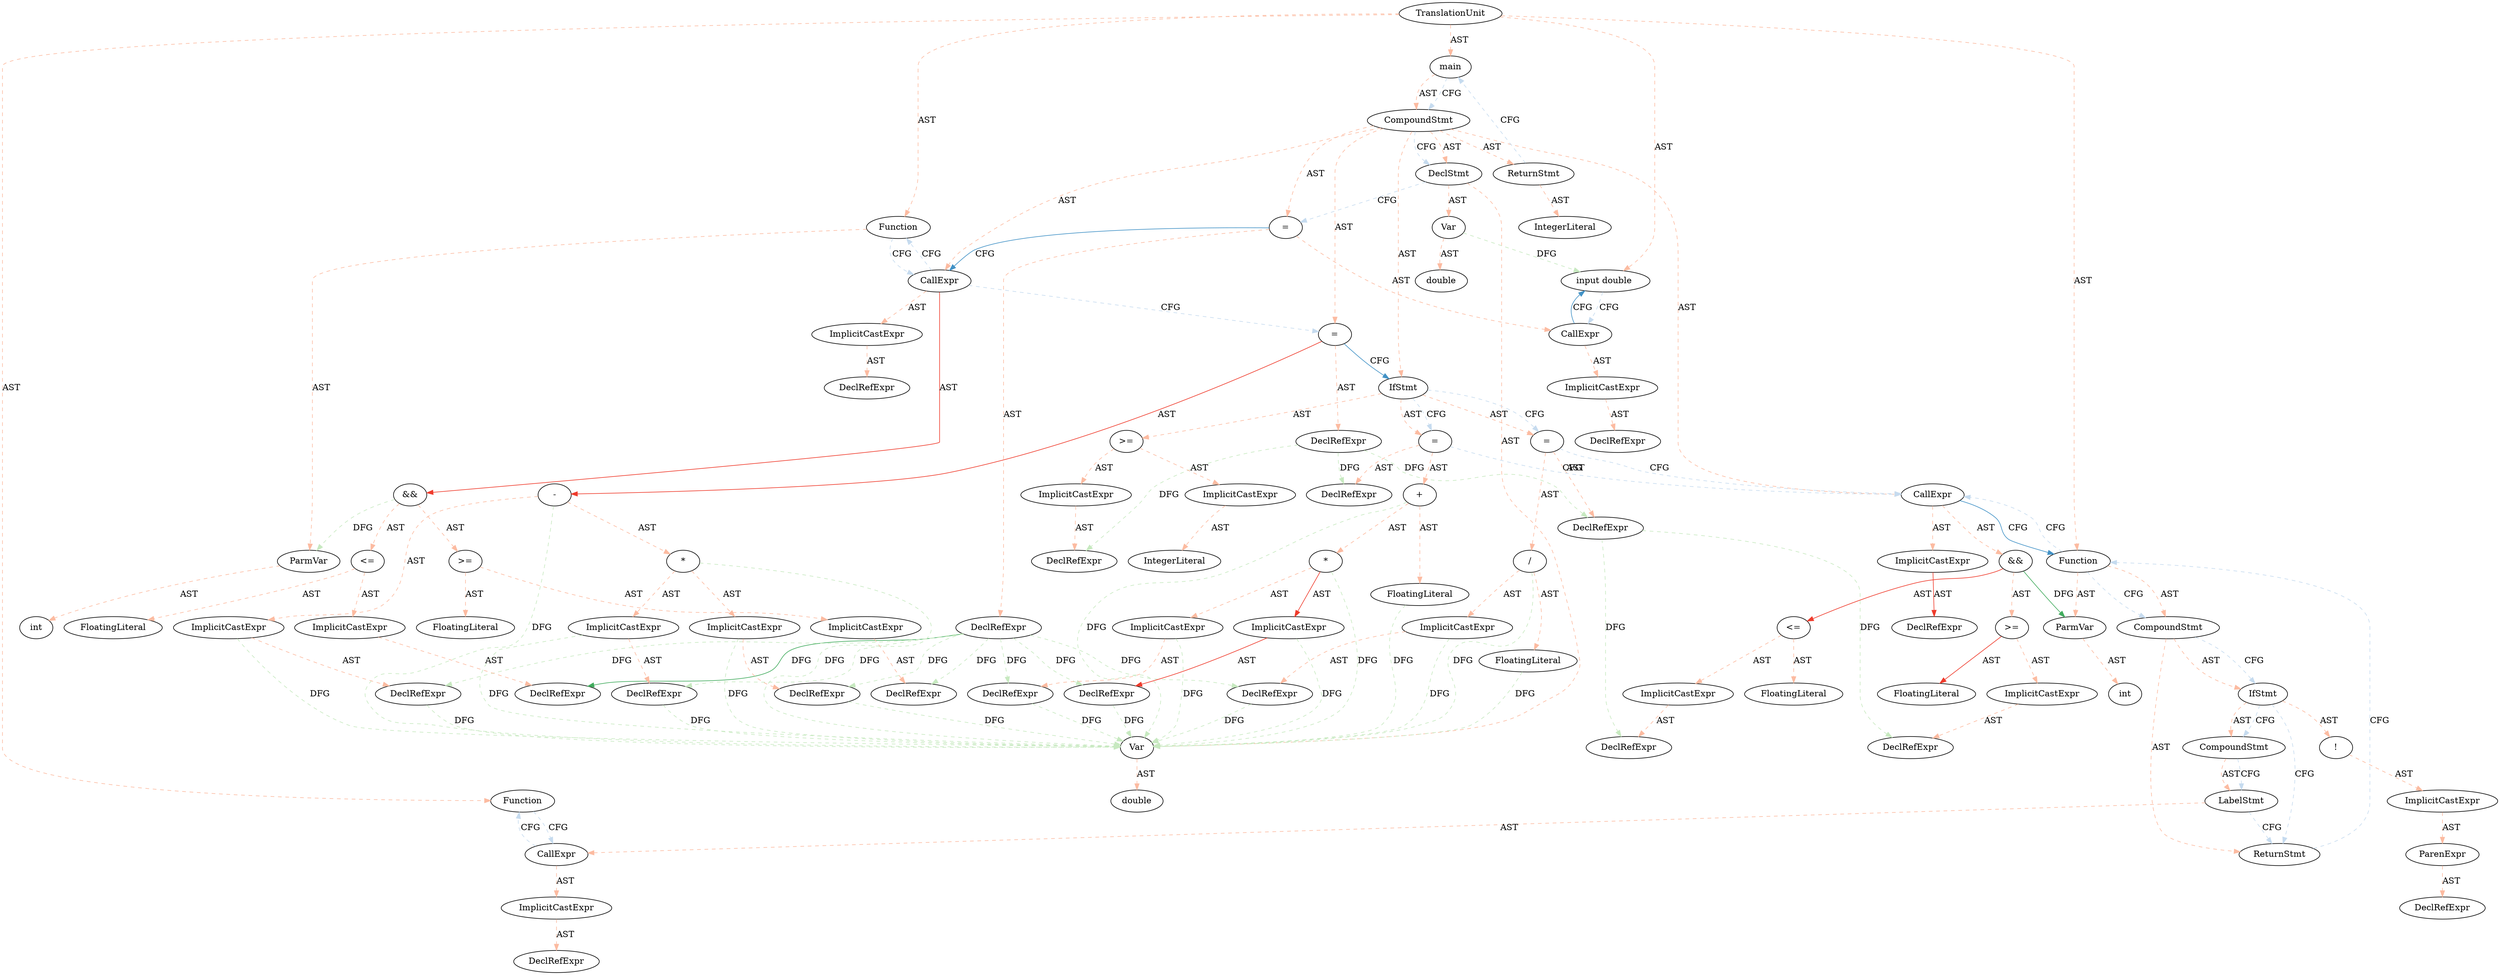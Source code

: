 digraph "" {
	node [label="\N"];
	0	[label=TranslationUnit];
	1	[label=Function];
	0 -> 1	[key=0,
		color=3,
		colorscheme=reds8,
		label=AST,
		style=dashed];
	2	[label="input double "];
	0 -> 2	[key=0,
		color=3,
		colorscheme=reds8,
		label=AST,
		style=dashed];
	3	[label=Function];
	0 -> 3	[key=0,
		color=3,
		colorscheme=reds8,
		label=AST,
		style=dashed];
	6	[label=Function];
	0 -> 6	[key=0,
		color=3,
		colorscheme=reds8,
		label=AST,
		style=dashed];
	21	[label=main];
	0 -> 21	[key=0,
		color=3,
		colorscheme=reds8,
		label=AST,
		style=dashed];
	17	[label=CallExpr];
	1 -> 17	[key=0,
		color=3,
		colorscheme=blues8,
		label=CFG,
		style=dashed];
	30	[label=CallExpr];
	2 -> 30	[key=0,
		color=3,
		colorscheme=blues8,
		label=CFG,
		style=dashed];
	4	[label=ParmVar];
	3 -> 4	[key=0,
		color=3,
		colorscheme=reds8,
		label=AST,
		style=dashed];
	33	[label=CallExpr];
	3 -> 33	[key=0,
		color=3,
		colorscheme=blues8,
		label=CFG,
		style=dashed];
	5	[label=int];
	4 -> 5	[key=0,
		color=3,
		colorscheme=reds8,
		label=AST,
		style=dashed];
	7	[label=ParmVar];
	6 -> 7	[key=0,
		color=3,
		colorscheme=reds8,
		label=AST,
		style=dashed];
	9	[label=CompoundStmt];
	6 -> 9	[key=0,
		color=3,
		colorscheme=reds8,
		label=AST,
		style=dashed];
	6 -> 9	[key=1,
		color=3,
		colorscheme=blues8,
		label=CFG,
		style=dashed];
	76	[label=CallExpr];
	6 -> 76	[key=0,
		color=3,
		colorscheme=blues8,
		label=CFG,
		style=dashed];
	8	[label=int];
	7 -> 8	[key=0,
		color=3,
		colorscheme=reds8,
		label=AST,
		style=dashed];
	10	[label=IfStmt];
	9 -> 10	[key=0,
		color=3,
		colorscheme=reds8,
		label=AST,
		style=dashed];
	9 -> 10	[key=1,
		color=3,
		colorscheme=blues8,
		label=CFG,
		style=dashed];
	20	[label=ReturnStmt];
	9 -> 20	[key=0,
		color=3,
		colorscheme=reds8,
		label=AST,
		style=dashed];
	11	[label="!"];
	10 -> 11	[key=0,
		color=3,
		colorscheme=reds8,
		label=AST,
		style=dashed];
	15	[label=CompoundStmt];
	10 -> 15	[key=0,
		color=3,
		colorscheme=reds8,
		label=AST,
		style=dashed];
	10 -> 15	[key=1,
		color=3,
		colorscheme=blues8,
		label=CFG,
		style=dashed];
	10 -> 20	[key=0,
		color=3,
		colorscheme=blues8,
		label=CFG,
		style=dashed];
	12	[label=ImplicitCastExpr];
	11 -> 12	[key=0,
		color=3,
		colorscheme=reds8,
		label=AST,
		style=dashed];
	13	[label=ParenExpr];
	12 -> 13	[key=0,
		color=3,
		colorscheme=reds8,
		label=AST,
		style=dashed];
	14	[label=DeclRefExpr];
	13 -> 14	[key=0,
		color=3,
		colorscheme=reds8,
		label=AST,
		style=dashed];
	16	[label=LabelStmt];
	15 -> 16	[key=0,
		color=3,
		colorscheme=reds8,
		label=AST,
		style=dashed];
	15 -> 16	[key=1,
		color=3,
		colorscheme=blues8,
		label=CFG,
		style=dashed];
	16 -> 17	[key=0,
		color=3,
		colorscheme=reds8,
		label=AST,
		style=dashed];
	16 -> 20	[key=0,
		color=3,
		colorscheme=blues8,
		label=CFG,
		style=dashed];
	17 -> 1	[key=0,
		color=3,
		colorscheme=blues8,
		label=CFG,
		style=dashed];
	18	[label=ImplicitCastExpr];
	17 -> 18	[key=0,
		color=3,
		colorscheme=reds8,
		label=AST,
		style=dashed];
	19	[label=DeclRefExpr];
	18 -> 19	[key=0,
		color=3,
		colorscheme=reds8,
		label=AST,
		style=dashed];
	20 -> 6	[key=0,
		color=3,
		colorscheme=blues8,
		label=CFG,
		style=dashed];
	22	[label=CompoundStmt];
	21 -> 22	[key=0,
		color=3,
		colorscheme=reds8,
		label=AST,
		style=dashed];
	21 -> 22	[key=1,
		color=3,
		colorscheme=blues8,
		label=CFG,
		style=dashed];
	23	[label=DeclStmt];
	22 -> 23	[key=0,
		color=3,
		colorscheme=reds8,
		label=AST,
		style=dashed];
	22 -> 23	[key=1,
		color=3,
		colorscheme=blues8,
		label=CFG,
		style=dashed];
	28	[label="="];
	22 -> 28	[key=0,
		color=3,
		colorscheme=reds8,
		label=AST,
		style=dashed];
	22 -> 33	[key=0,
		color=3,
		colorscheme=reds8,
		label=AST,
		style=dashed];
	45	[label="="];
	22 -> 45	[key=0,
		color=3,
		colorscheme=reds8,
		label=AST,
		style=dashed];
	55	[label=IfStmt];
	22 -> 55	[key=0,
		color=3,
		colorscheme=reds8,
		label=AST,
		style=dashed];
	22 -> 76	[key=0,
		color=3,
		colorscheme=reds8,
		label=AST,
		style=dashed];
	88	[label=ReturnStmt];
	22 -> 88	[key=0,
		color=3,
		colorscheme=reds8,
		label=AST,
		style=dashed];
	24	[label=Var];
	23 -> 24	[key=0,
		color=3,
		colorscheme=reds8,
		label=AST,
		style=dashed];
	26	[label=Var];
	23 -> 26	[key=0,
		color=3,
		colorscheme=reds8,
		label=AST,
		style=dashed];
	23 -> 28	[key=0,
		color=3,
		colorscheme=blues8,
		label=CFG,
		style=dashed];
	24 -> 2	[key=0,
		color=3,
		colorscheme=greens8,
		label=DFG,
		style=dashed];
	25	[label=double];
	24 -> 25	[key=0,
		color=3,
		colorscheme=reds8,
		label=AST,
		style=dashed];
	27	[label=double];
	26 -> 27	[key=0,
		color=3,
		colorscheme=reds8,
		label=AST,
		style=dashed];
	29	[label=DeclRefExpr];
	28 -> 29	[key=0,
		color=3,
		colorscheme=reds8,
		label=AST,
		style=dashed];
	28 -> 30	[key=0,
		color=3,
		colorscheme=reds8,
		label=AST,
		style=dashed];
	28 -> 33	[key=0,
		color=6,
		colorscheme=blues8,
		label=CFG,
		style=solid];
	39	[label=DeclRefExpr];
	29 -> 39	[key=0,
		color=3,
		colorscheme=greens8,
		label=DFG,
		style=dashed];
	43	[label=DeclRefExpr];
	29 -> 43	[key=0,
		color=6,
		colorscheme=greens8,
		label=DFG,
		style=solid];
	50	[label=DeclRefExpr];
	29 -> 50	[key=0,
		color=3,
		colorscheme=greens8,
		label=DFG,
		style=dashed];
	52	[label=DeclRefExpr];
	29 -> 52	[key=0,
		color=3,
		colorscheme=greens8,
		label=DFG,
		style=dashed];
	54	[label=DeclRefExpr];
	29 -> 54	[key=0,
		color=3,
		colorscheme=greens8,
		label=DFG,
		style=dashed];
	65	[label=DeclRefExpr];
	29 -> 65	[key=0,
		color=3,
		colorscheme=greens8,
		label=DFG,
		style=dashed];
	72	[label=DeclRefExpr];
	29 -> 72	[key=0,
		color=3,
		colorscheme=greens8,
		label=DFG,
		style=dashed];
	74	[label=DeclRefExpr];
	29 -> 74	[key=0,
		color=3,
		colorscheme=greens8,
		label=DFG,
		style=dashed];
	30 -> 2	[key=0,
		color=6,
		colorscheme=blues8,
		label=CFG,
		style=solid];
	31	[label=ImplicitCastExpr];
	30 -> 31	[key=0,
		color=3,
		colorscheme=reds8,
		label=AST,
		style=dashed];
	32	[label=DeclRefExpr];
	31 -> 32	[key=0,
		color=3,
		colorscheme=reds8,
		label=AST,
		style=dashed];
	33 -> 3	[key=0,
		color=3,
		colorscheme=blues8,
		label=CFG,
		style=dashed];
	34	[label=ImplicitCastExpr];
	33 -> 34	[key=0,
		color=3,
		colorscheme=reds8,
		label=AST,
		style=dashed];
	36	[label="&&"];
	33 -> 36	[key=0,
		color=6,
		colorscheme=reds8,
		label=AST,
		style=solid];
	33 -> 45	[key=0,
		color=3,
		colorscheme=blues8,
		label=CFG,
		style=dashed];
	35	[label=DeclRefExpr];
	34 -> 35	[key=0,
		color=3,
		colorscheme=reds8,
		label=AST,
		style=dashed];
	36 -> 4	[key=0,
		color=3,
		colorscheme=greens8,
		label=DFG,
		style=dashed];
	37	[label=">="];
	36 -> 37	[key=0,
		color=3,
		colorscheme=reds8,
		label=AST,
		style=dashed];
	41	[label="<="];
	36 -> 41	[key=0,
		color=3,
		colorscheme=reds8,
		label=AST,
		style=dashed];
	38	[label=ImplicitCastExpr];
	37 -> 38	[key=0,
		color=3,
		colorscheme=reds8,
		label=AST,
		style=dashed];
	40	[label=FloatingLiteral];
	37 -> 40	[key=0,
		color=3,
		colorscheme=reds8,
		label=AST,
		style=dashed];
	38 -> 39	[key=0,
		color=3,
		colorscheme=reds8,
		label=AST,
		style=dashed];
	42	[label=ImplicitCastExpr];
	41 -> 42	[key=0,
		color=3,
		colorscheme=reds8,
		label=AST,
		style=dashed];
	44	[label=FloatingLiteral];
	41 -> 44	[key=0,
		color=3,
		colorscheme=reds8,
		label=AST,
		style=dashed];
	42 -> 43	[key=0,
		color=3,
		colorscheme=reds8,
		label=AST,
		style=dashed];
	46	[label=DeclRefExpr];
	45 -> 46	[key=0,
		color=3,
		colorscheme=reds8,
		label=AST,
		style=dashed];
	47	[label="-"];
	45 -> 47	[key=0,
		color=6,
		colorscheme=reds8,
		label=AST,
		style=solid];
	45 -> 55	[key=0,
		color=6,
		colorscheme=blues8,
		label=CFG,
		style=solid];
	58	[label=DeclRefExpr];
	46 -> 58	[key=0,
		color=3,
		colorscheme=greens8,
		label=DFG,
		style=dashed];
	62	[label=DeclRefExpr];
	46 -> 62	[key=0,
		color=3,
		colorscheme=greens8,
		label=DFG,
		style=dashed];
	68	[label=DeclRefExpr];
	46 -> 68	[key=0,
		color=3,
		colorscheme=greens8,
		label=DFG,
		style=dashed];
	47 -> 26	[key=0,
		color=3,
		colorscheme=greens8,
		label=DFG,
		style=dashed];
	48	[label="*"];
	47 -> 48	[key=0,
		color=3,
		colorscheme=reds8,
		label=AST,
		style=dashed];
	53	[label=ImplicitCastExpr];
	47 -> 53	[key=0,
		color=3,
		colorscheme=reds8,
		label=AST,
		style=dashed];
	48 -> 26	[key=0,
		color=3,
		colorscheme=greens8,
		label=DFG,
		style=dashed];
	49	[label=ImplicitCastExpr];
	48 -> 49	[key=0,
		color=3,
		colorscheme=reds8,
		label=AST,
		style=dashed];
	51	[label=ImplicitCastExpr];
	48 -> 51	[key=0,
		color=3,
		colorscheme=reds8,
		label=AST,
		style=dashed];
	49 -> 26	[key=0,
		color=3,
		colorscheme=greens8,
		label=DFG,
		style=dashed];
	49 -> 50	[key=0,
		color=3,
		colorscheme=reds8,
		label=AST,
		style=dashed];
	50 -> 26	[key=0,
		color=3,
		colorscheme=greens8,
		label=DFG,
		style=dashed];
	51 -> 26	[key=0,
		color=3,
		colorscheme=greens8,
		label=DFG,
		style=dashed];
	51 -> 52	[key=0,
		color=3,
		colorscheme=reds8,
		label=AST,
		style=dashed];
	52 -> 26	[key=0,
		color=3,
		colorscheme=greens8,
		label=DFG,
		style=dashed];
	53 -> 26	[key=0,
		color=3,
		colorscheme=greens8,
		label=DFG,
		style=dashed];
	53 -> 54	[key=0,
		color=3,
		colorscheme=reds8,
		label=AST,
		style=dashed];
	54 -> 26	[key=0,
		color=3,
		colorscheme=greens8,
		label=DFG,
		style=dashed];
	56	[label=">="];
	55 -> 56	[key=0,
		color=3,
		colorscheme=reds8,
		label=AST,
		style=dashed];
	61	[label="="];
	55 -> 61	[key=0,
		color=3,
		colorscheme=reds8,
		label=AST,
		style=dashed];
	55 -> 61	[key=1,
		color=3,
		colorscheme=blues8,
		label=CFG,
		style=dashed];
	67	[label="="];
	55 -> 67	[key=0,
		color=3,
		colorscheme=reds8,
		label=AST,
		style=dashed];
	55 -> 67	[key=1,
		color=3,
		colorscheme=blues8,
		label=CFG,
		style=dashed];
	57	[label=ImplicitCastExpr];
	56 -> 57	[key=0,
		color=3,
		colorscheme=reds8,
		label=AST,
		style=dashed];
	59	[label=ImplicitCastExpr];
	56 -> 59	[key=0,
		color=3,
		colorscheme=reds8,
		label=AST,
		style=dashed];
	57 -> 58	[key=0,
		color=3,
		colorscheme=reds8,
		label=AST,
		style=dashed];
	60	[label=IntegerLiteral];
	59 -> 60	[key=0,
		color=3,
		colorscheme=reds8,
		label=AST,
		style=dashed];
	61 -> 62	[key=0,
		color=3,
		colorscheme=reds8,
		label=AST,
		style=dashed];
	63	[label="/"];
	61 -> 63	[key=0,
		color=3,
		colorscheme=reds8,
		label=AST,
		style=dashed];
	61 -> 76	[key=0,
		color=3,
		colorscheme=blues8,
		label=CFG,
		style=dashed];
	82	[label=DeclRefExpr];
	62 -> 82	[key=0,
		color=3,
		colorscheme=greens8,
		label=DFG,
		style=dashed];
	86	[label=DeclRefExpr];
	62 -> 86	[key=0,
		color=3,
		colorscheme=greens8,
		label=DFG,
		style=dashed];
	63 -> 26	[key=0,
		color=3,
		colorscheme=greens8,
		label=DFG,
		style=dashed];
	64	[label=ImplicitCastExpr];
	63 -> 64	[key=0,
		color=3,
		colorscheme=reds8,
		label=AST,
		style=dashed];
	66	[label=FloatingLiteral];
	63 -> 66	[key=0,
		color=3,
		colorscheme=reds8,
		label=AST,
		style=dashed];
	64 -> 26	[key=0,
		color=3,
		colorscheme=greens8,
		label=DFG,
		style=dashed];
	64 -> 65	[key=0,
		color=3,
		colorscheme=reds8,
		label=AST,
		style=dashed];
	65 -> 26	[key=0,
		color=3,
		colorscheme=greens8,
		label=DFG,
		style=dashed];
	66 -> 26	[key=0,
		color=3,
		colorscheme=greens8,
		label=DFG,
		style=dashed];
	67 -> 68	[key=0,
		color=3,
		colorscheme=reds8,
		label=AST,
		style=dashed];
	69	[label="+"];
	67 -> 69	[key=0,
		color=3,
		colorscheme=reds8,
		label=AST,
		style=dashed];
	67 -> 76	[key=0,
		color=3,
		colorscheme=blues8,
		label=CFG,
		style=dashed];
	69 -> 26	[key=0,
		color=3,
		colorscheme=greens8,
		label=DFG,
		style=dashed];
	70	[label="*"];
	69 -> 70	[key=0,
		color=3,
		colorscheme=reds8,
		label=AST,
		style=dashed];
	75	[label=FloatingLiteral];
	69 -> 75	[key=0,
		color=3,
		colorscheme=reds8,
		label=AST,
		style=dashed];
	70 -> 26	[key=0,
		color=3,
		colorscheme=greens8,
		label=DFG,
		style=dashed];
	71	[label=ImplicitCastExpr];
	70 -> 71	[key=0,
		color=6,
		colorscheme=reds8,
		label=AST,
		style=solid];
	73	[label=ImplicitCastExpr];
	70 -> 73	[key=0,
		color=3,
		colorscheme=reds8,
		label=AST,
		style=dashed];
	71 -> 26	[key=0,
		color=3,
		colorscheme=greens8,
		label=DFG,
		style=dashed];
	71 -> 72	[key=0,
		color=6,
		colorscheme=reds8,
		label=AST,
		style=solid];
	72 -> 26	[key=0,
		color=3,
		colorscheme=greens8,
		label=DFG,
		style=dashed];
	73 -> 26	[key=0,
		color=3,
		colorscheme=greens8,
		label=DFG,
		style=dashed];
	73 -> 74	[key=0,
		color=3,
		colorscheme=reds8,
		label=AST,
		style=dashed];
	74 -> 26	[key=0,
		color=3,
		colorscheme=greens8,
		label=DFG,
		style=dashed];
	75 -> 26	[key=0,
		color=3,
		colorscheme=greens8,
		label=DFG,
		style=dashed];
	76 -> 6	[key=0,
		color=6,
		colorscheme=blues8,
		label=CFG,
		style=solid];
	77	[label=ImplicitCastExpr];
	76 -> 77	[key=0,
		color=3,
		colorscheme=reds8,
		label=AST,
		style=dashed];
	79	[label="&&"];
	76 -> 79	[key=0,
		color=3,
		colorscheme=reds8,
		label=AST,
		style=dashed];
	78	[label=DeclRefExpr];
	77 -> 78	[key=0,
		color=6,
		colorscheme=reds8,
		label=AST,
		style=solid];
	79 -> 7	[key=0,
		color=6,
		colorscheme=greens8,
		label=DFG,
		style=solid];
	80	[label=">="];
	79 -> 80	[key=0,
		color=3,
		colorscheme=reds8,
		label=AST,
		style=dashed];
	84	[label="<="];
	79 -> 84	[key=0,
		color=6,
		colorscheme=reds8,
		label=AST,
		style=solid];
	81	[label=ImplicitCastExpr];
	80 -> 81	[key=0,
		color=3,
		colorscheme=reds8,
		label=AST,
		style=dashed];
	83	[label=FloatingLiteral];
	80 -> 83	[key=0,
		color=6,
		colorscheme=reds8,
		label=AST,
		style=solid];
	81 -> 82	[key=0,
		color=3,
		colorscheme=reds8,
		label=AST,
		style=dashed];
	85	[label=ImplicitCastExpr];
	84 -> 85	[key=0,
		color=3,
		colorscheme=reds8,
		label=AST,
		style=dashed];
	87	[label=FloatingLiteral];
	84 -> 87	[key=0,
		color=3,
		colorscheme=reds8,
		label=AST,
		style=dashed];
	85 -> 86	[key=0,
		color=3,
		colorscheme=reds8,
		label=AST,
		style=dashed];
	88 -> 21	[key=0,
		color=3,
		colorscheme=blues8,
		label=CFG,
		style=dashed];
	89	[label=IntegerLiteral];
	88 -> 89	[key=0,
		color=3,
		colorscheme=reds8,
		label=AST,
		style=dashed];
}
